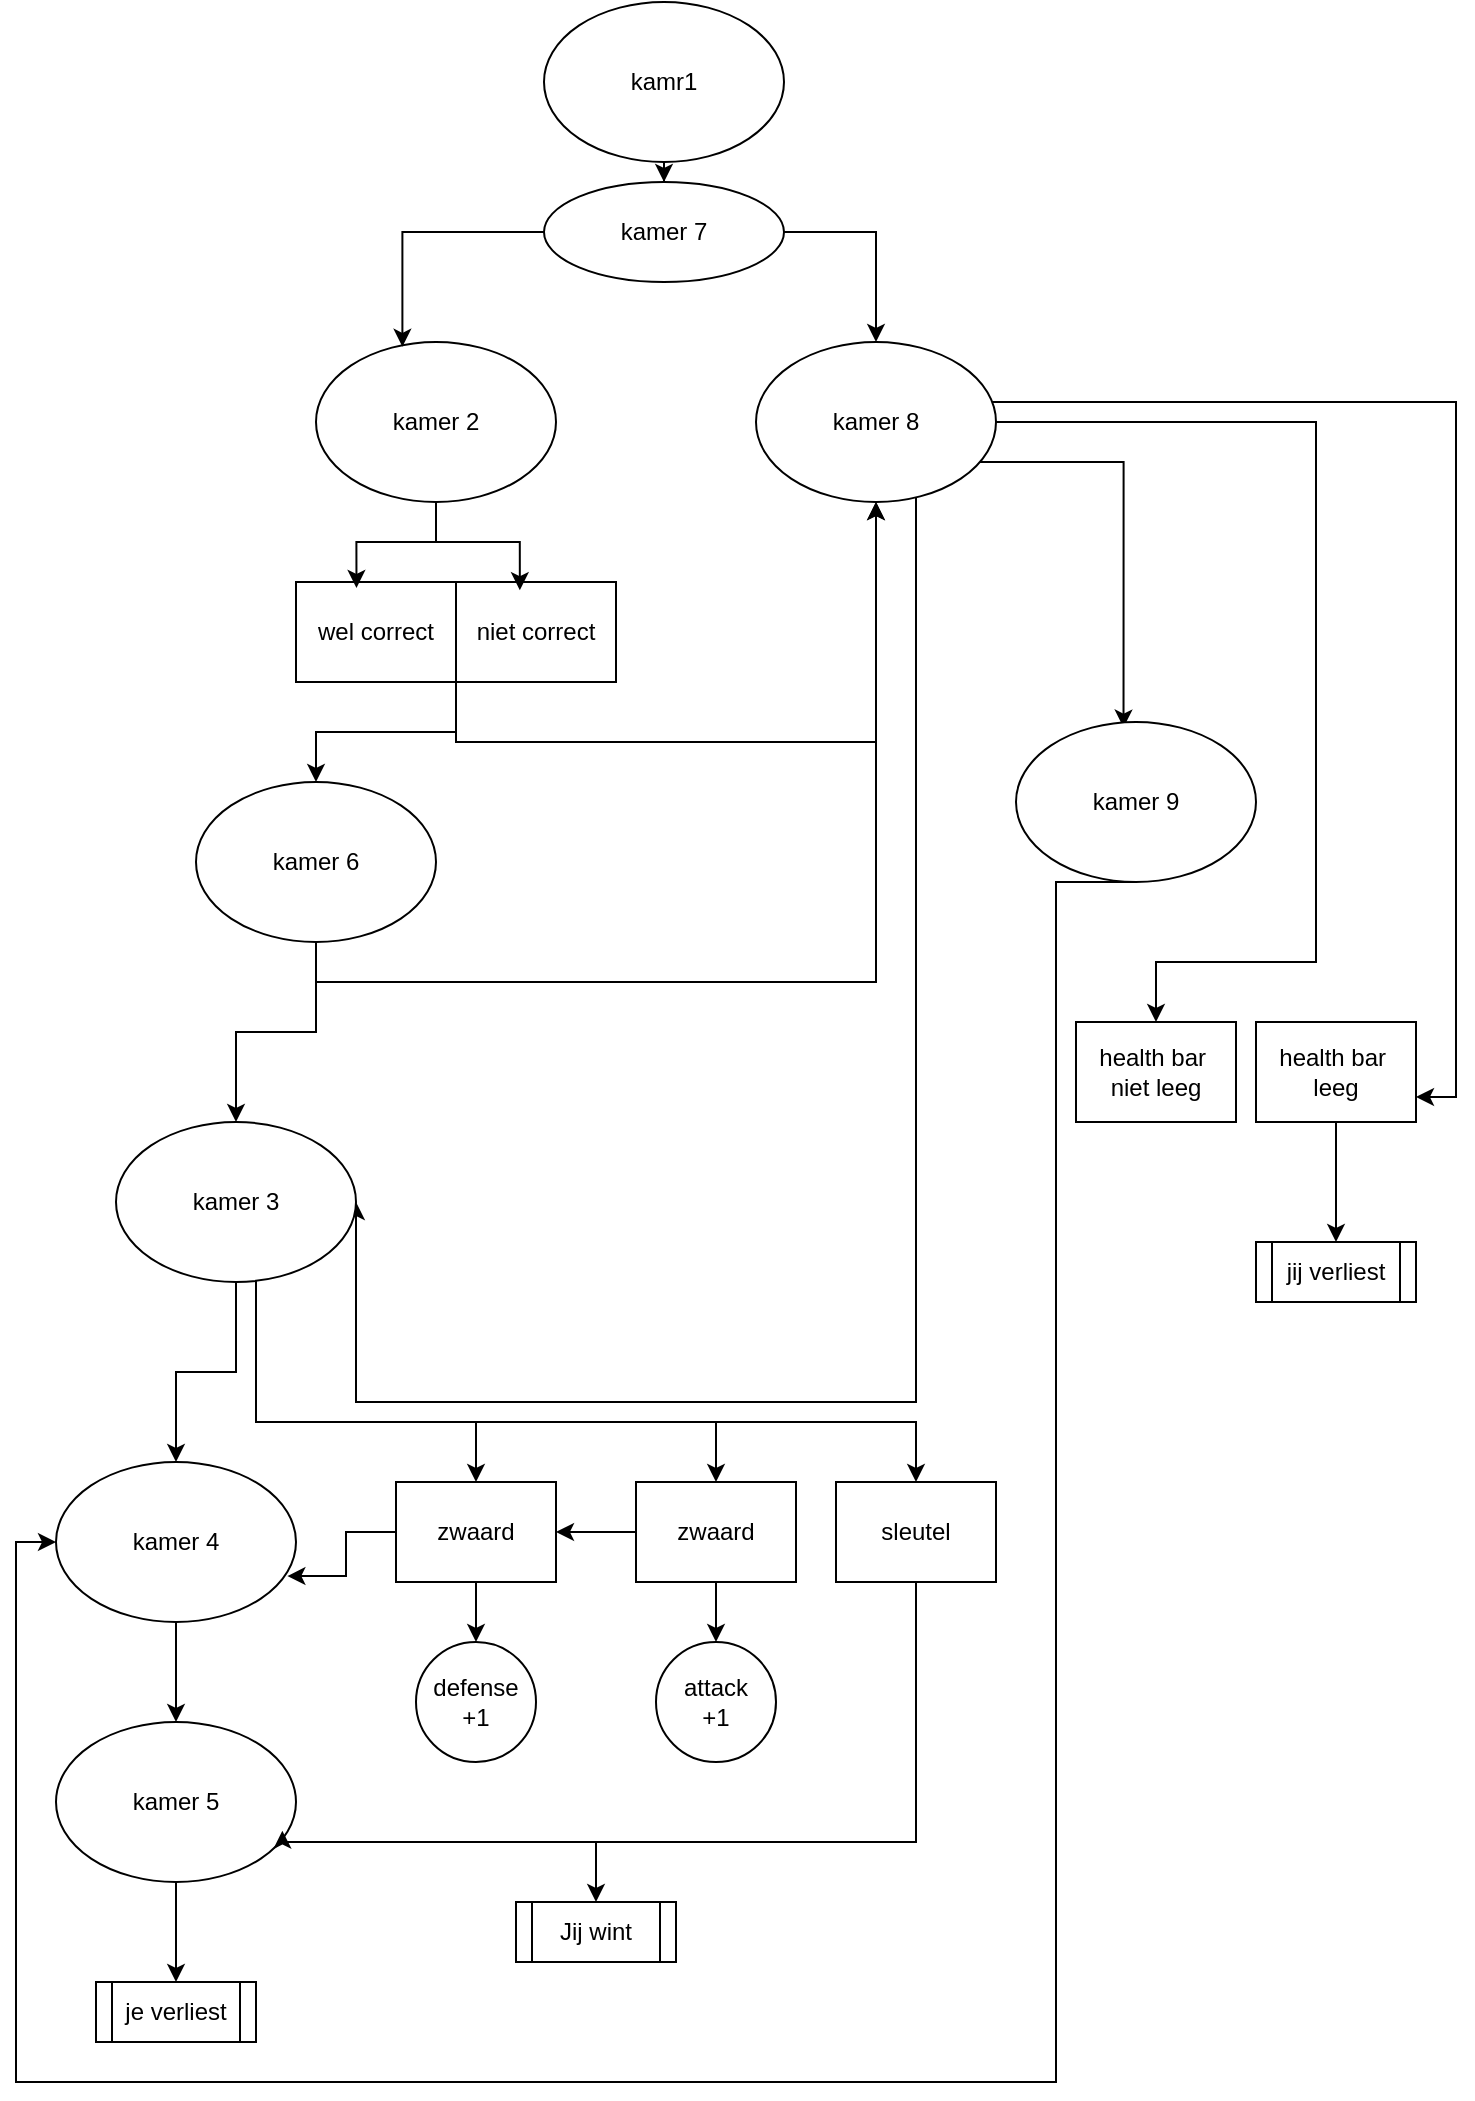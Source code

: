 <mxfile version="24.7.17">
  <diagram name="Pagina-1" id="L8jb_TWJY31SnKclkCkU">
    <mxGraphModel dx="2463" dy="1303" grid="1" gridSize="10" guides="1" tooltips="1" connect="1" arrows="1" fold="1" page="1" pageScale="1" pageWidth="827" pageHeight="1169" math="0" shadow="0">
      <root>
        <mxCell id="0" />
        <mxCell id="1" parent="0" />
        <mxCell id="ZHPaC6Ze9PyppszyrO47-3" style="edgeStyle=orthogonalEdgeStyle;rounded=0;orthogonalLoop=1;jettySize=auto;html=1;exitX=0.5;exitY=1;exitDx=0;exitDy=0;" edge="1" parent="1" source="e4rBNnOhrTmgtWPQFczg-1" target="e4rBNnOhrTmgtWPQFczg-3">
          <mxGeometry relative="1" as="geometry" />
        </mxCell>
        <mxCell id="e4rBNnOhrTmgtWPQFczg-1" value="kamr1" style="ellipse;whiteSpace=wrap;html=1;" parent="1" vertex="1">
          <mxGeometry x="294" y="90" width="120" height="80" as="geometry" />
        </mxCell>
        <mxCell id="e4rBNnOhrTmgtWPQFczg-3" value="kamer 7" style="ellipse;whiteSpace=wrap;html=1;" parent="1" vertex="1">
          <mxGeometry x="294" y="180" width="120" height="50" as="geometry" />
        </mxCell>
        <mxCell id="ZHPaC6Ze9PyppszyrO47-6" style="edgeStyle=orthogonalEdgeStyle;rounded=0;orthogonalLoop=1;jettySize=auto;html=1;entryX=0.5;entryY=0;entryDx=0;entryDy=0;exitX=1;exitY=0.5;exitDx=0;exitDy=0;" edge="1" parent="1" source="e4rBNnOhrTmgtWPQFczg-3" target="e4rBNnOhrTmgtWPQFczg-5">
          <mxGeometry relative="1" as="geometry">
            <mxPoint x="394" y="280" as="sourcePoint" />
          </mxGeometry>
        </mxCell>
        <mxCell id="ZHPaC6Ze9PyppszyrO47-30" style="edgeStyle=orthogonalEdgeStyle;rounded=0;orthogonalLoop=1;jettySize=auto;html=1;entryX=0.448;entryY=0.035;entryDx=0;entryDy=0;entryPerimeter=0;" edge="1" parent="1" source="e4rBNnOhrTmgtWPQFczg-5" target="ZHPaC6Ze9PyppszyrO47-31">
          <mxGeometry relative="1" as="geometry">
            <mxPoint x="630.0" y="470" as="targetPoint" />
            <Array as="points">
              <mxPoint x="584" y="320" />
            </Array>
          </mxGeometry>
        </mxCell>
        <mxCell id="ZHPaC6Ze9PyppszyrO47-33" style="edgeStyle=orthogonalEdgeStyle;rounded=0;orthogonalLoop=1;jettySize=auto;html=1;entryX=1;entryY=0.5;entryDx=0;entryDy=0;" edge="1" parent="1" source="e4rBNnOhrTmgtWPQFczg-5" target="ZHPaC6Ze9PyppszyrO47-29">
          <mxGeometry relative="1" as="geometry">
            <mxPoint x="560.0" y="751.651" as="targetPoint" />
            <Array as="points">
              <mxPoint x="480" y="790" />
            </Array>
          </mxGeometry>
        </mxCell>
        <mxCell id="ZHPaC6Ze9PyppszyrO47-70" style="edgeStyle=orthogonalEdgeStyle;rounded=0;orthogonalLoop=1;jettySize=auto;html=1;entryX=1;entryY=0.75;entryDx=0;entryDy=0;" edge="1" parent="1" source="e4rBNnOhrTmgtWPQFczg-5" target="ZHPaC6Ze9PyppszyrO47-71">
          <mxGeometry relative="1" as="geometry">
            <mxPoint x="675" y="584" as="targetPoint" />
            <mxPoint x="530" y="290" as="sourcePoint" />
            <Array as="points">
              <mxPoint x="750" y="290" />
              <mxPoint x="750" y="638" />
            </Array>
          </mxGeometry>
        </mxCell>
        <mxCell id="ZHPaC6Ze9PyppszyrO47-72" style="edgeStyle=orthogonalEdgeStyle;rounded=0;orthogonalLoop=1;jettySize=auto;html=1;entryX=0.5;entryY=0;entryDx=0;entryDy=0;" edge="1" parent="1" source="e4rBNnOhrTmgtWPQFczg-5" target="ZHPaC6Ze9PyppszyrO47-73">
          <mxGeometry relative="1" as="geometry">
            <mxPoint x="650" y="540" as="targetPoint" />
            <Array as="points">
              <mxPoint x="680" y="300" />
              <mxPoint x="680" y="570" />
              <mxPoint x="600" y="570" />
            </Array>
          </mxGeometry>
        </mxCell>
        <mxCell id="e4rBNnOhrTmgtWPQFczg-5" value="kamer 8" style="ellipse;whiteSpace=wrap;html=1;" parent="1" vertex="1">
          <mxGeometry x="400" y="260" width="120" height="80" as="geometry" />
        </mxCell>
        <mxCell id="e4rBNnOhrTmgtWPQFczg-6" value="kamer 2" style="ellipse;whiteSpace=wrap;html=1;" parent="1" vertex="1">
          <mxGeometry x="180" y="260" width="120" height="80" as="geometry" />
        </mxCell>
        <mxCell id="ZHPaC6Ze9PyppszyrO47-7" style="edgeStyle=orthogonalEdgeStyle;rounded=0;orthogonalLoop=1;jettySize=auto;html=1;entryX=0.36;entryY=0.03;entryDx=0;entryDy=0;entryPerimeter=0;exitX=0;exitY=0.5;exitDx=0;exitDy=0;" edge="1" parent="1" source="e4rBNnOhrTmgtWPQFczg-3" target="e4rBNnOhrTmgtWPQFczg-6">
          <mxGeometry relative="1" as="geometry">
            <mxPoint x="314.0" y="280" as="sourcePoint" />
          </mxGeometry>
        </mxCell>
        <mxCell id="ZHPaC6Ze9PyppszyrO47-21" style="edgeStyle=orthogonalEdgeStyle;rounded=0;orthogonalLoop=1;jettySize=auto;html=1;exitX=1;exitY=1;exitDx=0;exitDy=0;entryX=0.5;entryY=1;entryDx=0;entryDy=0;" edge="1" parent="1" source="ZHPaC6Ze9PyppszyrO47-8" target="e4rBNnOhrTmgtWPQFczg-5">
          <mxGeometry relative="1" as="geometry">
            <Array as="points">
              <mxPoint x="250" y="460" />
              <mxPoint x="460" y="460" />
            </Array>
          </mxGeometry>
        </mxCell>
        <mxCell id="ZHPaC6Ze9PyppszyrO47-8" value="wel correct" style="rounded=0;whiteSpace=wrap;html=1;" vertex="1" parent="1">
          <mxGeometry x="170" y="380" width="80" height="50" as="geometry" />
        </mxCell>
        <mxCell id="ZHPaC6Ze9PyppszyrO47-25" style="edgeStyle=orthogonalEdgeStyle;rounded=0;orthogonalLoop=1;jettySize=auto;html=1;exitX=0;exitY=1;exitDx=0;exitDy=0;" edge="1" parent="1" source="ZHPaC6Ze9PyppszyrO47-9" target="ZHPaC6Ze9PyppszyrO47-18">
          <mxGeometry relative="1" as="geometry" />
        </mxCell>
        <mxCell id="ZHPaC6Ze9PyppszyrO47-9" value="niet correct" style="rounded=0;whiteSpace=wrap;html=1;" vertex="1" parent="1">
          <mxGeometry x="250" y="380" width="80" height="50" as="geometry" />
        </mxCell>
        <mxCell id="ZHPaC6Ze9PyppszyrO47-10" style="edgeStyle=orthogonalEdgeStyle;rounded=0;orthogonalLoop=1;jettySize=auto;html=1;entryX=0.378;entryY=0.06;entryDx=0;entryDy=0;entryPerimeter=0;" edge="1" parent="1" source="e4rBNnOhrTmgtWPQFczg-6" target="ZHPaC6Ze9PyppszyrO47-8">
          <mxGeometry relative="1" as="geometry" />
        </mxCell>
        <mxCell id="ZHPaC6Ze9PyppszyrO47-11" style="edgeStyle=orthogonalEdgeStyle;rounded=0;orthogonalLoop=1;jettySize=auto;html=1;entryX=0.399;entryY=0.082;entryDx=0;entryDy=0;entryPerimeter=0;" edge="1" parent="1" source="e4rBNnOhrTmgtWPQFczg-6" target="ZHPaC6Ze9PyppszyrO47-9">
          <mxGeometry relative="1" as="geometry" />
        </mxCell>
        <mxCell id="ZHPaC6Ze9PyppszyrO47-27" style="edgeStyle=orthogonalEdgeStyle;rounded=0;orthogonalLoop=1;jettySize=auto;html=1;exitX=0.5;exitY=1;exitDx=0;exitDy=0;entryX=0.5;entryY=1;entryDx=0;entryDy=0;" edge="1" parent="1" source="ZHPaC6Ze9PyppszyrO47-18" target="e4rBNnOhrTmgtWPQFczg-5">
          <mxGeometry relative="1" as="geometry" />
        </mxCell>
        <mxCell id="ZHPaC6Ze9PyppszyrO47-28" style="edgeStyle=orthogonalEdgeStyle;rounded=0;orthogonalLoop=1;jettySize=auto;html=1;entryX=0.5;entryY=0;entryDx=0;entryDy=0;" edge="1" parent="1" source="ZHPaC6Ze9PyppszyrO47-18" target="ZHPaC6Ze9PyppszyrO47-29">
          <mxGeometry relative="1" as="geometry">
            <mxPoint x="110" y="770" as="targetPoint" />
          </mxGeometry>
        </mxCell>
        <mxCell id="ZHPaC6Ze9PyppszyrO47-18" value="kamer 6" style="ellipse;whiteSpace=wrap;html=1;" vertex="1" parent="1">
          <mxGeometry x="120" y="480" width="120" height="80" as="geometry" />
        </mxCell>
        <mxCell id="ZHPaC6Ze9PyppszyrO47-35" style="edgeStyle=orthogonalEdgeStyle;rounded=0;orthogonalLoop=1;jettySize=auto;html=1;" edge="1" parent="1" source="ZHPaC6Ze9PyppszyrO47-29" target="ZHPaC6Ze9PyppszyrO47-34">
          <mxGeometry relative="1" as="geometry" />
        </mxCell>
        <mxCell id="ZHPaC6Ze9PyppszyrO47-47" style="edgeStyle=orthogonalEdgeStyle;rounded=0;orthogonalLoop=1;jettySize=auto;html=1;entryX=0.5;entryY=0;entryDx=0;entryDy=0;" edge="1" parent="1" source="ZHPaC6Ze9PyppszyrO47-29" target="ZHPaC6Ze9PyppszyrO47-40">
          <mxGeometry relative="1" as="geometry">
            <Array as="points">
              <mxPoint x="150" y="800" />
              <mxPoint x="480" y="800" />
            </Array>
          </mxGeometry>
        </mxCell>
        <mxCell id="ZHPaC6Ze9PyppszyrO47-29" value="kamer 3" style="ellipse;whiteSpace=wrap;html=1;" vertex="1" parent="1">
          <mxGeometry x="80" y="650" width="120" height="80" as="geometry" />
        </mxCell>
        <mxCell id="ZHPaC6Ze9PyppszyrO47-77" style="edgeStyle=orthogonalEdgeStyle;rounded=0;orthogonalLoop=1;jettySize=auto;html=1;exitX=0.5;exitY=1;exitDx=0;exitDy=0;" edge="1" parent="1" source="ZHPaC6Ze9PyppszyrO47-31" target="ZHPaC6Ze9PyppszyrO47-34">
          <mxGeometry relative="1" as="geometry">
            <mxPoint x="20" y="860" as="targetPoint" />
            <Array as="points">
              <mxPoint x="550" y="530" />
              <mxPoint x="550" y="1130" />
              <mxPoint x="30" y="1130" />
              <mxPoint x="30" y="860" />
            </Array>
          </mxGeometry>
        </mxCell>
        <mxCell id="ZHPaC6Ze9PyppszyrO47-31" value="kamer 9" style="ellipse;whiteSpace=wrap;html=1;" vertex="1" parent="1">
          <mxGeometry x="530" y="450" width="120" height="80" as="geometry" />
        </mxCell>
        <mxCell id="ZHPaC6Ze9PyppszyrO47-37" style="edgeStyle=orthogonalEdgeStyle;rounded=0;orthogonalLoop=1;jettySize=auto;html=1;entryX=0.5;entryY=0;entryDx=0;entryDy=0;" edge="1" parent="1" source="ZHPaC6Ze9PyppszyrO47-34" target="ZHPaC6Ze9PyppszyrO47-36">
          <mxGeometry relative="1" as="geometry" />
        </mxCell>
        <mxCell id="ZHPaC6Ze9PyppszyrO47-34" value="kamer 4" style="ellipse;whiteSpace=wrap;html=1;" vertex="1" parent="1">
          <mxGeometry x="50" y="820" width="120" height="80" as="geometry" />
        </mxCell>
        <mxCell id="ZHPaC6Ze9PyppszyrO47-67" style="edgeStyle=orthogonalEdgeStyle;rounded=0;orthogonalLoop=1;jettySize=auto;html=1;" edge="1" parent="1" source="ZHPaC6Ze9PyppszyrO47-36">
          <mxGeometry relative="1" as="geometry">
            <mxPoint x="110" y="1080" as="targetPoint" />
          </mxGeometry>
        </mxCell>
        <mxCell id="ZHPaC6Ze9PyppszyrO47-36" value="kamer 5" style="ellipse;whiteSpace=wrap;html=1;" vertex="1" parent="1">
          <mxGeometry x="50" y="950" width="120" height="80" as="geometry" />
        </mxCell>
        <mxCell id="ZHPaC6Ze9PyppszyrO47-64" style="edgeStyle=orthogonalEdgeStyle;rounded=0;orthogonalLoop=1;jettySize=auto;html=1;entryX=0.943;entryY=0.679;entryDx=0;entryDy=0;entryPerimeter=0;exitX=0.5;exitY=1;exitDx=0;exitDy=0;" edge="1" parent="1" source="ZHPaC6Ze9PyppszyrO47-40" target="ZHPaC6Ze9PyppszyrO47-36">
          <mxGeometry relative="1" as="geometry">
            <mxPoint x="560" y="1110" as="targetPoint" />
            <mxPoint x="570.0" y="905.059" as="sourcePoint" />
            <Array as="points">
              <mxPoint x="480" y="1010" />
              <mxPoint x="163" y="1010" />
            </Array>
          </mxGeometry>
        </mxCell>
        <mxCell id="ZHPaC6Ze9PyppszyrO47-40" value="sleutel" style="rounded=0;whiteSpace=wrap;html=1;" vertex="1" parent="1">
          <mxGeometry x="440" y="830" width="80" height="50" as="geometry" />
        </mxCell>
        <mxCell id="ZHPaC6Ze9PyppszyrO47-58" style="edgeStyle=orthogonalEdgeStyle;rounded=0;orthogonalLoop=1;jettySize=auto;html=1;" edge="1" parent="1" source="ZHPaC6Ze9PyppszyrO47-44" target="ZHPaC6Ze9PyppszyrO47-55">
          <mxGeometry relative="1" as="geometry" />
        </mxCell>
        <mxCell id="ZHPaC6Ze9PyppszyrO47-61" style="edgeStyle=orthogonalEdgeStyle;rounded=0;orthogonalLoop=1;jettySize=auto;html=1;" edge="1" parent="1" source="ZHPaC6Ze9PyppszyrO47-44" target="ZHPaC6Ze9PyppszyrO47-45">
          <mxGeometry relative="1" as="geometry" />
        </mxCell>
        <mxCell id="ZHPaC6Ze9PyppszyrO47-44" value="zwaard" style="rounded=0;whiteSpace=wrap;html=1;" vertex="1" parent="1">
          <mxGeometry x="340" y="830" width="80" height="50" as="geometry" />
        </mxCell>
        <mxCell id="ZHPaC6Ze9PyppszyrO47-52" style="edgeStyle=orthogonalEdgeStyle;rounded=0;orthogonalLoop=1;jettySize=auto;html=1;" edge="1" parent="1" source="ZHPaC6Ze9PyppszyrO47-45" target="ZHPaC6Ze9PyppszyrO47-54">
          <mxGeometry relative="1" as="geometry">
            <mxPoint x="260.0" y="970" as="targetPoint" />
          </mxGeometry>
        </mxCell>
        <mxCell id="ZHPaC6Ze9PyppszyrO47-45" value="zwaard" style="rounded=0;whiteSpace=wrap;html=1;" vertex="1" parent="1">
          <mxGeometry x="220" y="830" width="80" height="50" as="geometry" />
        </mxCell>
        <mxCell id="ZHPaC6Ze9PyppszyrO47-48" value="" style="endArrow=classic;html=1;rounded=0;entryX=0.5;entryY=0;entryDx=0;entryDy=0;" edge="1" parent="1" target="ZHPaC6Ze9PyppszyrO47-44">
          <mxGeometry width="50" height="50" relative="1" as="geometry">
            <mxPoint x="380" y="800" as="sourcePoint" />
            <mxPoint x="410" y="810" as="targetPoint" />
          </mxGeometry>
        </mxCell>
        <mxCell id="ZHPaC6Ze9PyppszyrO47-50" value="" style="endArrow=classic;html=1;rounded=0;entryX=0.5;entryY=0;entryDx=0;entryDy=0;" edge="1" parent="1" target="ZHPaC6Ze9PyppszyrO47-45">
          <mxGeometry width="50" height="50" relative="1" as="geometry">
            <mxPoint x="260" y="800" as="sourcePoint" />
            <mxPoint x="400" y="900" as="targetPoint" />
          </mxGeometry>
        </mxCell>
        <mxCell id="ZHPaC6Ze9PyppszyrO47-51" style="edgeStyle=orthogonalEdgeStyle;rounded=0;orthogonalLoop=1;jettySize=auto;html=1;entryX=0.964;entryY=0.713;entryDx=0;entryDy=0;entryPerimeter=0;" edge="1" parent="1" source="ZHPaC6Ze9PyppszyrO47-45" target="ZHPaC6Ze9PyppszyrO47-34">
          <mxGeometry relative="1" as="geometry" />
        </mxCell>
        <mxCell id="ZHPaC6Ze9PyppszyrO47-54" value="defense +1" style="ellipse;whiteSpace=wrap;html=1;aspect=fixed;" vertex="1" parent="1">
          <mxGeometry x="230" y="910" width="60" height="60" as="geometry" />
        </mxCell>
        <mxCell id="ZHPaC6Ze9PyppszyrO47-55" value="attack&lt;div&gt;+1&lt;/div&gt;" style="ellipse;whiteSpace=wrap;html=1;aspect=fixed;" vertex="1" parent="1">
          <mxGeometry x="350" y="910" width="60" height="60" as="geometry" />
        </mxCell>
        <mxCell id="ZHPaC6Ze9PyppszyrO47-65" value="" style="endArrow=classic;html=1;rounded=0;" edge="1" parent="1">
          <mxGeometry width="50" height="50" relative="1" as="geometry">
            <mxPoint x="320" y="1010" as="sourcePoint" />
            <mxPoint x="320" y="1040" as="targetPoint" />
          </mxGeometry>
        </mxCell>
        <mxCell id="ZHPaC6Ze9PyppszyrO47-66" value="Jij wint" style="shape=process;whiteSpace=wrap;html=1;backgroundOutline=1;" vertex="1" parent="1">
          <mxGeometry x="280" y="1040" width="80" height="30" as="geometry" />
        </mxCell>
        <mxCell id="ZHPaC6Ze9PyppszyrO47-68" value="je verliest" style="shape=process;whiteSpace=wrap;html=1;backgroundOutline=1;" vertex="1" parent="1">
          <mxGeometry x="70" y="1080" width="80" height="30" as="geometry" />
        </mxCell>
        <mxCell id="ZHPaC6Ze9PyppszyrO47-78" style="edgeStyle=orthogonalEdgeStyle;rounded=0;orthogonalLoop=1;jettySize=auto;html=1;" edge="1" parent="1" source="ZHPaC6Ze9PyppszyrO47-71">
          <mxGeometry relative="1" as="geometry">
            <mxPoint x="690" y="710" as="targetPoint" />
          </mxGeometry>
        </mxCell>
        <mxCell id="ZHPaC6Ze9PyppszyrO47-71" value="health bar&amp;nbsp;&lt;div&gt;leeg&lt;/div&gt;" style="rounded=0;whiteSpace=wrap;html=1;" vertex="1" parent="1">
          <mxGeometry x="650" y="600" width="80" height="50" as="geometry" />
        </mxCell>
        <mxCell id="ZHPaC6Ze9PyppszyrO47-73" value="health bar&amp;nbsp;&lt;div&gt;niet leeg&lt;/div&gt;" style="rounded=0;whiteSpace=wrap;html=1;" vertex="1" parent="1">
          <mxGeometry x="560" y="600" width="80" height="50" as="geometry" />
        </mxCell>
        <mxCell id="ZHPaC6Ze9PyppszyrO47-79" value="jij verliest" style="shape=process;whiteSpace=wrap;html=1;backgroundOutline=1;" vertex="1" parent="1">
          <mxGeometry x="650" y="710" width="80" height="30" as="geometry" />
        </mxCell>
      </root>
    </mxGraphModel>
  </diagram>
</mxfile>
